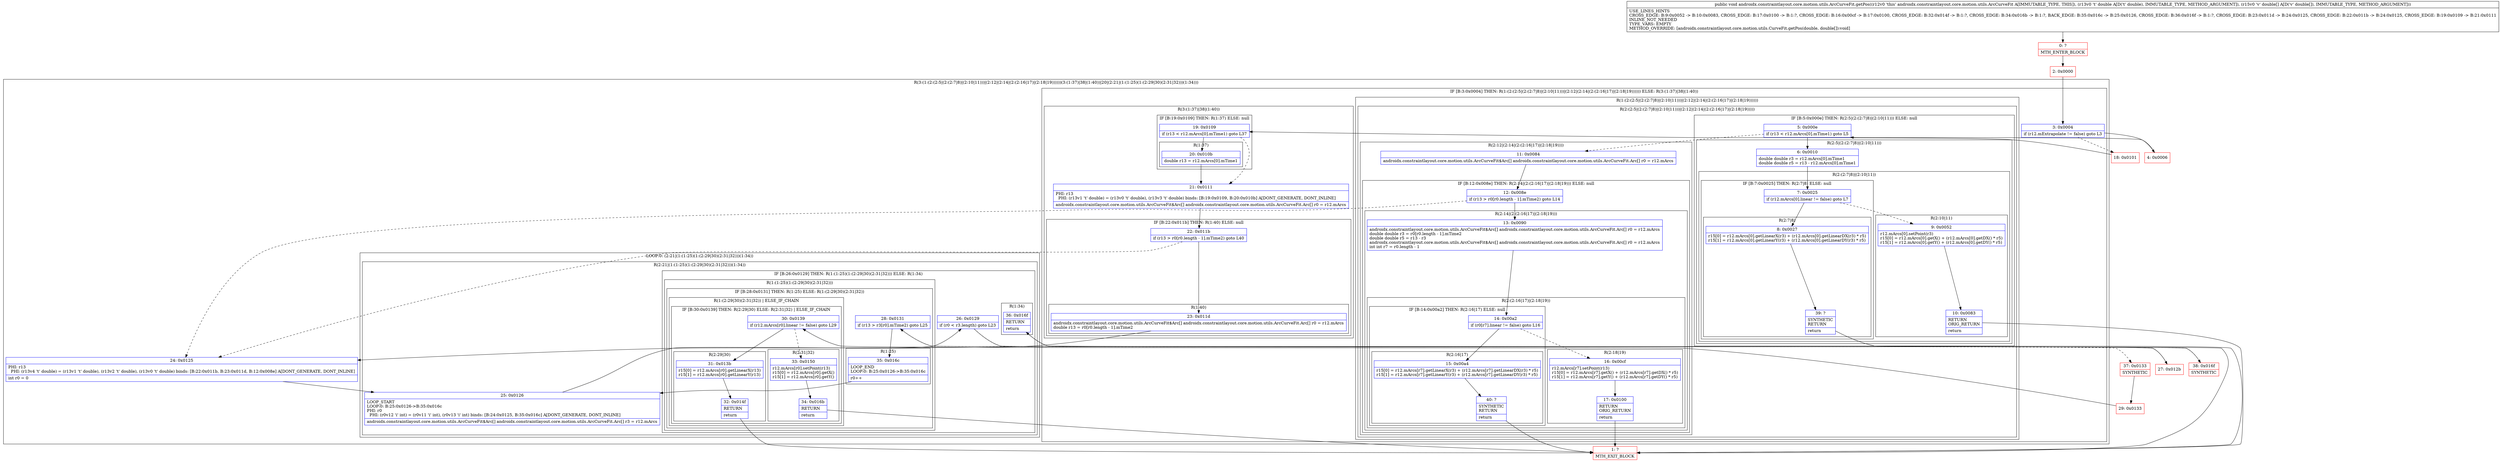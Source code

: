 digraph "CFG forandroidx.constraintlayout.core.motion.utils.ArcCurveFit.getPos(D[D)V" {
subgraph cluster_Region_773963024 {
label = "R(3:(1:(2:(2:5|(2:(2:7|8)|(2:10|11)))|(2:12|(2:14|(2:(2:16|17)|(2:18|19))))))(3:(1:37)|38|(1:40))|20|(2:21|(1:(1:25)(1:(2:29|30)(2:31|32)))(1:34)))";
node [shape=record,color=blue];
subgraph cluster_IfRegion_1494535542 {
label = "IF [B:3:0x0004] THEN: R(1:(2:(2:5|(2:(2:7|8)|(2:10|11)))|(2:12|(2:14|(2:(2:16|17)|(2:18|19)))))) ELSE: R(3:(1:37)|38|(1:40))";
node [shape=record,color=blue];
Node_3 [shape=record,label="{3\:\ 0x0004|if (r12.mExtrapolate != false) goto L3\l}"];
subgraph cluster_Region_1674184009 {
label = "R(1:(2:(2:5|(2:(2:7|8)|(2:10|11)))|(2:12|(2:14|(2:(2:16|17)|(2:18|19))))))";
node [shape=record,color=blue];
subgraph cluster_Region_362354951 {
label = "R(2:(2:5|(2:(2:7|8)|(2:10|11)))|(2:12|(2:14|(2:(2:16|17)|(2:18|19)))))";
node [shape=record,color=blue];
subgraph cluster_IfRegion_592274957 {
label = "IF [B:5:0x000e] THEN: R(2:5|(2:(2:7|8)|(2:10|11))) ELSE: null";
node [shape=record,color=blue];
Node_5 [shape=record,label="{5\:\ 0x000e|if (r13 \< r12.mArcs[0].mTime1) goto L5\l}"];
subgraph cluster_Region_1557707285 {
label = "R(2:5|(2:(2:7|8)|(2:10|11)))";
node [shape=record,color=blue];
Node_6 [shape=record,label="{6\:\ 0x0010|double double r3 = r12.mArcs[0].mTime1\ldouble double r5 = r13 \- r12.mArcs[0].mTime1\l}"];
subgraph cluster_Region_1548574831 {
label = "R(2:(2:7|8)|(2:10|11))";
node [shape=record,color=blue];
subgraph cluster_IfRegion_1864287970 {
label = "IF [B:7:0x0025] THEN: R(2:7|8) ELSE: null";
node [shape=record,color=blue];
Node_7 [shape=record,label="{7\:\ 0x0025|if (r12.mArcs[0].linear != false) goto L7\l}"];
subgraph cluster_Region_2010605337 {
label = "R(2:7|8)";
node [shape=record,color=blue];
Node_8 [shape=record,label="{8\:\ 0x0027|r15[0] = r12.mArcs[0].getLinearX(r3) + (r12.mArcs[0].getLinearDX(r3) * r5)\lr15[1] = r12.mArcs[0].getLinearY(r3) + (r12.mArcs[0].getLinearDY(r3) * r5)\l}"];
Node_39 [shape=record,label="{39\:\ ?|SYNTHETIC\lRETURN\l|return\l}"];
}
}
subgraph cluster_Region_897584332 {
label = "R(2:10|11)";
node [shape=record,color=blue];
Node_9 [shape=record,label="{9\:\ 0x0052|r12.mArcs[0].setPoint(r3)\lr15[0] = r12.mArcs[0].getX() + (r12.mArcs[0].getDX() * r5)\lr15[1] = r12.mArcs[0].getY() + (r12.mArcs[0].getDY() * r5)\l}"];
Node_10 [shape=record,label="{10\:\ 0x0083|RETURN\lORIG_RETURN\l|return\l}"];
}
}
}
}
subgraph cluster_Region_2037830591 {
label = "R(2:12|(2:14|(2:(2:16|17)|(2:18|19))))";
node [shape=record,color=blue];
Node_11 [shape=record,label="{11\:\ 0x0084|androidx.constraintlayout.core.motion.utils.ArcCurveFit$Arc[] androidx.constraintlayout.core.motion.utils.ArcCurveFit.Arc[] r0 = r12.mArcs\l}"];
subgraph cluster_IfRegion_1252463062 {
label = "IF [B:12:0x008e] THEN: R(2:14|(2:(2:16|17)|(2:18|19))) ELSE: null";
node [shape=record,color=blue];
Node_12 [shape=record,label="{12\:\ 0x008e|if (r13 \> r0[r0.length \- 1].mTime2) goto L14\l}"];
subgraph cluster_Region_1820562530 {
label = "R(2:14|(2:(2:16|17)|(2:18|19)))";
node [shape=record,color=blue];
Node_13 [shape=record,label="{13\:\ 0x0090|androidx.constraintlayout.core.motion.utils.ArcCurveFit$Arc[] androidx.constraintlayout.core.motion.utils.ArcCurveFit.Arc[] r0 = r12.mArcs\ldouble double r3 = r0[r0.length \- 1].mTime2\ldouble double r5 = r13 \- r3\landroidx.constraintlayout.core.motion.utils.ArcCurveFit$Arc[] androidx.constraintlayout.core.motion.utils.ArcCurveFit.Arc[] r0 = r12.mArcs\lint int r7 = r0.length \- 1\l}"];
subgraph cluster_Region_848472871 {
label = "R(2:(2:16|17)|(2:18|19))";
node [shape=record,color=blue];
subgraph cluster_IfRegion_738728818 {
label = "IF [B:14:0x00a2] THEN: R(2:16|17) ELSE: null";
node [shape=record,color=blue];
Node_14 [shape=record,label="{14\:\ 0x00a2|if (r0[r7].linear != false) goto L16\l}"];
subgraph cluster_Region_293030517 {
label = "R(2:16|17)";
node [shape=record,color=blue];
Node_15 [shape=record,label="{15\:\ 0x00a4|r15[0] = r12.mArcs[r7].getLinearX(r3) + (r12.mArcs[r7].getLinearDX(r3) * r5)\lr15[1] = r12.mArcs[r7].getLinearY(r3) + (r12.mArcs[r7].getLinearDY(r3) * r5)\l}"];
Node_40 [shape=record,label="{40\:\ ?|SYNTHETIC\lRETURN\l|return\l}"];
}
}
subgraph cluster_Region_1582536911 {
label = "R(2:18|19)";
node [shape=record,color=blue];
Node_16 [shape=record,label="{16\:\ 0x00cf|r12.mArcs[r7].setPoint(r13)\lr15[0] = r12.mArcs[r7].getX() + (r12.mArcs[r7].getDX() * r5)\lr15[1] = r12.mArcs[r7].getY() + (r12.mArcs[r7].getDY() * r5)\l}"];
Node_17 [shape=record,label="{17\:\ 0x0100|RETURN\lORIG_RETURN\l|return\l}"];
}
}
}
}
}
}
}
subgraph cluster_Region_45093213 {
label = "R(3:(1:37)|38|(1:40))";
node [shape=record,color=blue];
subgraph cluster_IfRegion_2057821814 {
label = "IF [B:19:0x0109] THEN: R(1:37) ELSE: null";
node [shape=record,color=blue];
Node_19 [shape=record,label="{19\:\ 0x0109|if (r13 \< r12.mArcs[0].mTime1) goto L37\l}"];
subgraph cluster_Region_1306429269 {
label = "R(1:37)";
node [shape=record,color=blue];
Node_20 [shape=record,label="{20\:\ 0x010b|double r13 = r12.mArcs[0].mTime1\l}"];
}
}
Node_21 [shape=record,label="{21\:\ 0x0111|PHI: r13 \l  PHI: (r13v1 't' double) = (r13v0 't' double), (r13v3 't' double) binds: [B:19:0x0109, B:20:0x010b] A[DONT_GENERATE, DONT_INLINE]\l|androidx.constraintlayout.core.motion.utils.ArcCurveFit$Arc[] androidx.constraintlayout.core.motion.utils.ArcCurveFit.Arc[] r0 = r12.mArcs\l}"];
subgraph cluster_IfRegion_757832901 {
label = "IF [B:22:0x011b] THEN: R(1:40) ELSE: null";
node [shape=record,color=blue];
Node_22 [shape=record,label="{22\:\ 0x011b|if (r13 \> r0[r0.length \- 1].mTime2) goto L40\l}"];
subgraph cluster_Region_1603780797 {
label = "R(1:40)";
node [shape=record,color=blue];
Node_23 [shape=record,label="{23\:\ 0x011d|androidx.constraintlayout.core.motion.utils.ArcCurveFit$Arc[] androidx.constraintlayout.core.motion.utils.ArcCurveFit.Arc[] r0 = r12.mArcs\ldouble r13 = r0[r0.length \- 1].mTime2\l}"];
}
}
}
}
Node_24 [shape=record,label="{24\:\ 0x0125|PHI: r13 \l  PHI: (r13v4 't' double) = (r13v1 't' double), (r13v2 't' double), (r13v0 't' double) binds: [B:22:0x011b, B:23:0x011d, B:12:0x008e] A[DONT_GENERATE, DONT_INLINE]\l|int r0 = 0\l}"];
subgraph cluster_LoopRegion_1424912858 {
label = "LOOP:0: (2:21|(1:(1:25)(1:(2:29|30)(2:31|32)))(1:34))";
node [shape=record,color=blue];
subgraph cluster_Region_77537997 {
label = "R(2:21|(1:(1:25)(1:(2:29|30)(2:31|32)))(1:34))";
node [shape=record,color=blue];
Node_25 [shape=record,label="{25\:\ 0x0126|LOOP_START\lLOOP:0: B:25:0x0126\-\>B:35:0x016c\lPHI: r0 \l  PHI: (r0v12 'i' int) = (r0v11 'i' int), (r0v13 'i' int) binds: [B:24:0x0125, B:35:0x016c] A[DONT_GENERATE, DONT_INLINE]\l|androidx.constraintlayout.core.motion.utils.ArcCurveFit$Arc[] androidx.constraintlayout.core.motion.utils.ArcCurveFit.Arc[] r3 = r12.mArcs\l}"];
subgraph cluster_IfRegion_1562707842 {
label = "IF [B:26:0x0129] THEN: R(1:(1:25)(1:(2:29|30)(2:31|32))) ELSE: R(1:34)";
node [shape=record,color=blue];
Node_26 [shape=record,label="{26\:\ 0x0129|if (r0 \< r3.length) goto L23\l}"];
subgraph cluster_Region_1937908723 {
label = "R(1:(1:25)(1:(2:29|30)(2:31|32)))";
node [shape=record,color=blue];
subgraph cluster_IfRegion_1012311731 {
label = "IF [B:28:0x0131] THEN: R(1:25) ELSE: R(1:(2:29|30)(2:31|32))";
node [shape=record,color=blue];
Node_28 [shape=record,label="{28\:\ 0x0131|if (r13 \> r3[r0].mTime2) goto L25\l}"];
subgraph cluster_Region_739867504 {
label = "R(1:25)";
node [shape=record,color=blue];
Node_35 [shape=record,label="{35\:\ 0x016c|LOOP_END\lLOOP:0: B:25:0x0126\-\>B:35:0x016c\l|r0++\l}"];
}
subgraph cluster_Region_932317083 {
label = "R(1:(2:29|30)(2:31|32)) | ELSE_IF_CHAIN\l";
node [shape=record,color=blue];
subgraph cluster_IfRegion_532436244 {
label = "IF [B:30:0x0139] THEN: R(2:29|30) ELSE: R(2:31|32) | ELSE_IF_CHAIN\l";
node [shape=record,color=blue];
Node_30 [shape=record,label="{30\:\ 0x0139|if (r12.mArcs[r0].linear != false) goto L29\l}"];
subgraph cluster_Region_2023321448 {
label = "R(2:29|30)";
node [shape=record,color=blue];
Node_31 [shape=record,label="{31\:\ 0x013b|r15[0] = r12.mArcs[r0].getLinearX(r13)\lr15[1] = r12.mArcs[r0].getLinearY(r13)\l}"];
Node_32 [shape=record,label="{32\:\ 0x014f|RETURN\l|return\l}"];
}
subgraph cluster_Region_225804014 {
label = "R(2:31|32)";
node [shape=record,color=blue];
Node_33 [shape=record,label="{33\:\ 0x0150|r12.mArcs[r0].setPoint(r13)\lr15[0] = r12.mArcs[r0].getX()\lr15[1] = r12.mArcs[r0].getY()\l}"];
Node_34 [shape=record,label="{34\:\ 0x016b|RETURN\l|return\l}"];
}
}
}
}
}
subgraph cluster_Region_248502803 {
label = "R(1:34)";
node [shape=record,color=blue];
Node_36 [shape=record,label="{36\:\ 0x016f|RETURN\l|return\l}"];
}
}
}
}
}
Node_0 [shape=record,color=red,label="{0\:\ ?|MTH_ENTER_BLOCK\l}"];
Node_2 [shape=record,color=red,label="{2\:\ 0x0000}"];
Node_4 [shape=record,color=red,label="{4\:\ 0x0006}"];
Node_1 [shape=record,color=red,label="{1\:\ ?|MTH_EXIT_BLOCK\l}"];
Node_27 [shape=record,color=red,label="{27\:\ 0x012b}"];
Node_37 [shape=record,color=red,label="{37\:\ 0x0133|SYNTHETIC\l}"];
Node_29 [shape=record,color=red,label="{29\:\ 0x0133}"];
Node_38 [shape=record,color=red,label="{38\:\ 0x016f|SYNTHETIC\l}"];
Node_18 [shape=record,color=red,label="{18\:\ 0x0101}"];
MethodNode[shape=record,label="{public void androidx.constraintlayout.core.motion.utils.ArcCurveFit.getPos((r12v0 'this' androidx.constraintlayout.core.motion.utils.ArcCurveFit A[IMMUTABLE_TYPE, THIS]), (r13v0 't' double A[D('t' double), IMMUTABLE_TYPE, METHOD_ARGUMENT]), (r15v0 'v' double[] A[D('v' double[]), IMMUTABLE_TYPE, METHOD_ARGUMENT]))  | USE_LINES_HINTS\lCROSS_EDGE: B:9:0x0052 \-\> B:10:0x0083, CROSS_EDGE: B:17:0x0100 \-\> B:1:?, CROSS_EDGE: B:16:0x00cf \-\> B:17:0x0100, CROSS_EDGE: B:32:0x014f \-\> B:1:?, CROSS_EDGE: B:34:0x016b \-\> B:1:?, BACK_EDGE: B:35:0x016c \-\> B:25:0x0126, CROSS_EDGE: B:36:0x016f \-\> B:1:?, CROSS_EDGE: B:23:0x011d \-\> B:24:0x0125, CROSS_EDGE: B:22:0x011b \-\> B:24:0x0125, CROSS_EDGE: B:19:0x0109 \-\> B:21:0x0111\lINLINE_NOT_NEEDED\lTYPE_VARS: EMPTY\lMETHOD_OVERRIDE: [androidx.constraintlayout.core.motion.utils.CurveFit.getPos(double, double[]):void]\l}"];
MethodNode -> Node_0;Node_3 -> Node_4;
Node_3 -> Node_18[style=dashed];
Node_5 -> Node_6;
Node_5 -> Node_11[style=dashed];
Node_6 -> Node_7;
Node_7 -> Node_8;
Node_7 -> Node_9[style=dashed];
Node_8 -> Node_39;
Node_39 -> Node_1;
Node_9 -> Node_10;
Node_10 -> Node_1;
Node_11 -> Node_12;
Node_12 -> Node_13;
Node_12 -> Node_24[style=dashed];
Node_13 -> Node_14;
Node_14 -> Node_15;
Node_14 -> Node_16[style=dashed];
Node_15 -> Node_40;
Node_40 -> Node_1;
Node_16 -> Node_17;
Node_17 -> Node_1;
Node_19 -> Node_20;
Node_19 -> Node_21[style=dashed];
Node_20 -> Node_21;
Node_21 -> Node_22;
Node_22 -> Node_23;
Node_22 -> Node_24[style=dashed];
Node_23 -> Node_24;
Node_24 -> Node_25;
Node_25 -> Node_26;
Node_26 -> Node_27;
Node_26 -> Node_38[style=dashed];
Node_28 -> Node_35;
Node_28 -> Node_37[style=dashed];
Node_35 -> Node_25;
Node_30 -> Node_31;
Node_30 -> Node_33[style=dashed];
Node_31 -> Node_32;
Node_32 -> Node_1;
Node_33 -> Node_34;
Node_34 -> Node_1;
Node_36 -> Node_1;
Node_0 -> Node_2;
Node_2 -> Node_3;
Node_4 -> Node_5;
Node_27 -> Node_28;
Node_37 -> Node_29;
Node_29 -> Node_30;
Node_38 -> Node_36;
Node_18 -> Node_19;
}

